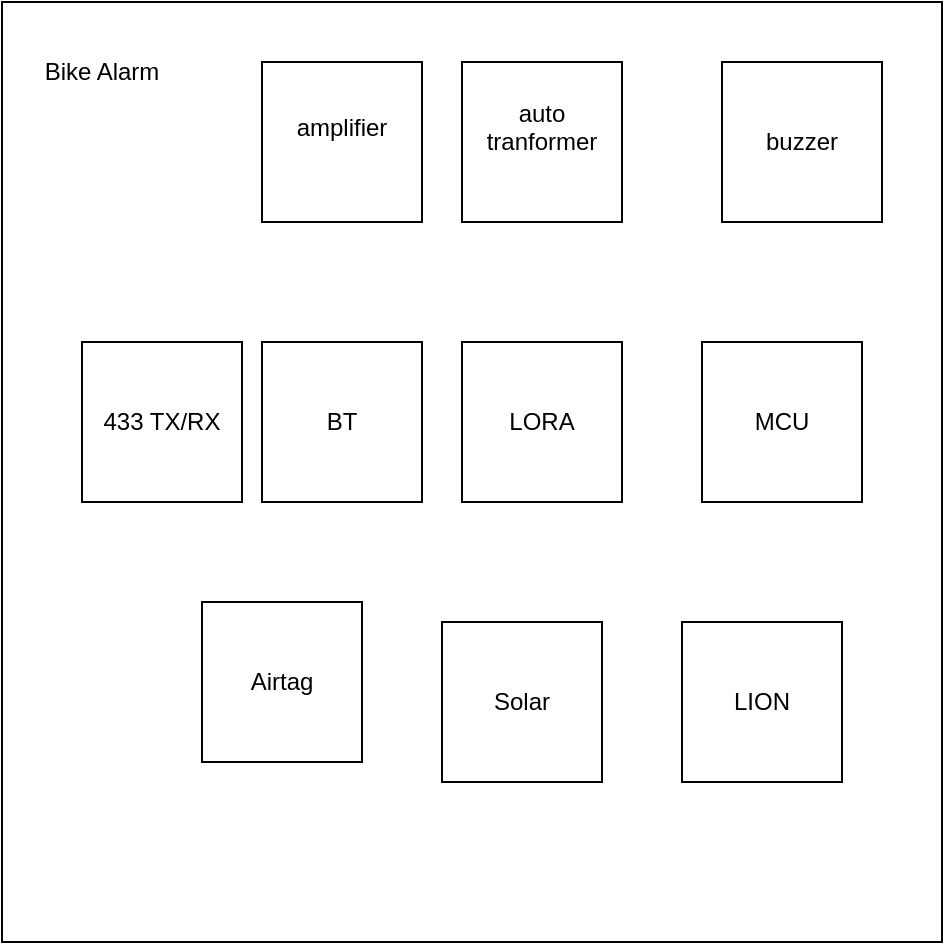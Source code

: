 <mxfile version="26.0.14">
  <diagram name="Page-1" id="Dnlq--8Q-EUMLF49Ph0r">
    <mxGraphModel dx="1344" dy="943" grid="1" gridSize="10" guides="1" tooltips="1" connect="1" arrows="1" fold="1" page="1" pageScale="1" pageWidth="850" pageHeight="1100" math="0" shadow="0">
      <root>
        <mxCell id="0" />
        <mxCell id="1" parent="0" />
        <mxCell id="HuBRVUk1wSKWFBPBxIN8-1" value="" style="whiteSpace=wrap;html=1;aspect=fixed;" vertex="1" parent="1">
          <mxGeometry x="230" y="150" width="470" height="470" as="geometry" />
        </mxCell>
        <mxCell id="HuBRVUk1wSKWFBPBxIN8-2" value="Bike Alarm" style="text;html=1;align=center;verticalAlign=middle;whiteSpace=wrap;rounded=0;" vertex="1" parent="1">
          <mxGeometry x="250" y="170" width="60" height="30" as="geometry" />
        </mxCell>
        <mxCell id="HuBRVUk1wSKWFBPBxIN8-3" value="buzzer" style="whiteSpace=wrap;html=1;aspect=fixed;" vertex="1" parent="1">
          <mxGeometry x="590" y="180" width="80" height="80" as="geometry" />
        </mxCell>
        <mxCell id="HuBRVUk1wSKWFBPBxIN8-4" value="&lt;div&gt;auto tranformer&lt;/div&gt;&lt;div&gt;&lt;br&gt;&lt;/div&gt;" style="whiteSpace=wrap;html=1;aspect=fixed;" vertex="1" parent="1">
          <mxGeometry x="460" y="180" width="80" height="80" as="geometry" />
        </mxCell>
        <mxCell id="HuBRVUk1wSKWFBPBxIN8-5" value="&lt;div&gt;amplifier&lt;/div&gt;&lt;div&gt;&lt;br&gt;&lt;/div&gt;" style="whiteSpace=wrap;html=1;aspect=fixed;" vertex="1" parent="1">
          <mxGeometry x="360" y="180" width="80" height="80" as="geometry" />
        </mxCell>
        <mxCell id="HuBRVUk1wSKWFBPBxIN8-6" value="MCU" style="whiteSpace=wrap;html=1;aspect=fixed;" vertex="1" parent="1">
          <mxGeometry x="580" y="320" width="80" height="80" as="geometry" />
        </mxCell>
        <mxCell id="HuBRVUk1wSKWFBPBxIN8-7" value="LORA" style="whiteSpace=wrap;html=1;aspect=fixed;" vertex="1" parent="1">
          <mxGeometry x="460" y="320" width="80" height="80" as="geometry" />
        </mxCell>
        <mxCell id="HuBRVUk1wSKWFBPBxIN8-8" value="BT" style="whiteSpace=wrap;html=1;aspect=fixed;" vertex="1" parent="1">
          <mxGeometry x="360" y="320" width="80" height="80" as="geometry" />
        </mxCell>
        <mxCell id="HuBRVUk1wSKWFBPBxIN8-9" value="433 TX/RX" style="whiteSpace=wrap;html=1;aspect=fixed;" vertex="1" parent="1">
          <mxGeometry x="270" y="320" width="80" height="80" as="geometry" />
        </mxCell>
        <mxCell id="HuBRVUk1wSKWFBPBxIN8-10" value="LION" style="whiteSpace=wrap;html=1;aspect=fixed;" vertex="1" parent="1">
          <mxGeometry x="570" y="460" width="80" height="80" as="geometry" />
        </mxCell>
        <mxCell id="HuBRVUk1wSKWFBPBxIN8-11" value="Solar" style="whiteSpace=wrap;html=1;aspect=fixed;" vertex="1" parent="1">
          <mxGeometry x="450" y="460" width="80" height="80" as="geometry" />
        </mxCell>
        <mxCell id="HuBRVUk1wSKWFBPBxIN8-12" value="Airtag" style="whiteSpace=wrap;html=1;aspect=fixed;" vertex="1" parent="1">
          <mxGeometry x="330" y="450" width="80" height="80" as="geometry" />
        </mxCell>
      </root>
    </mxGraphModel>
  </diagram>
</mxfile>
